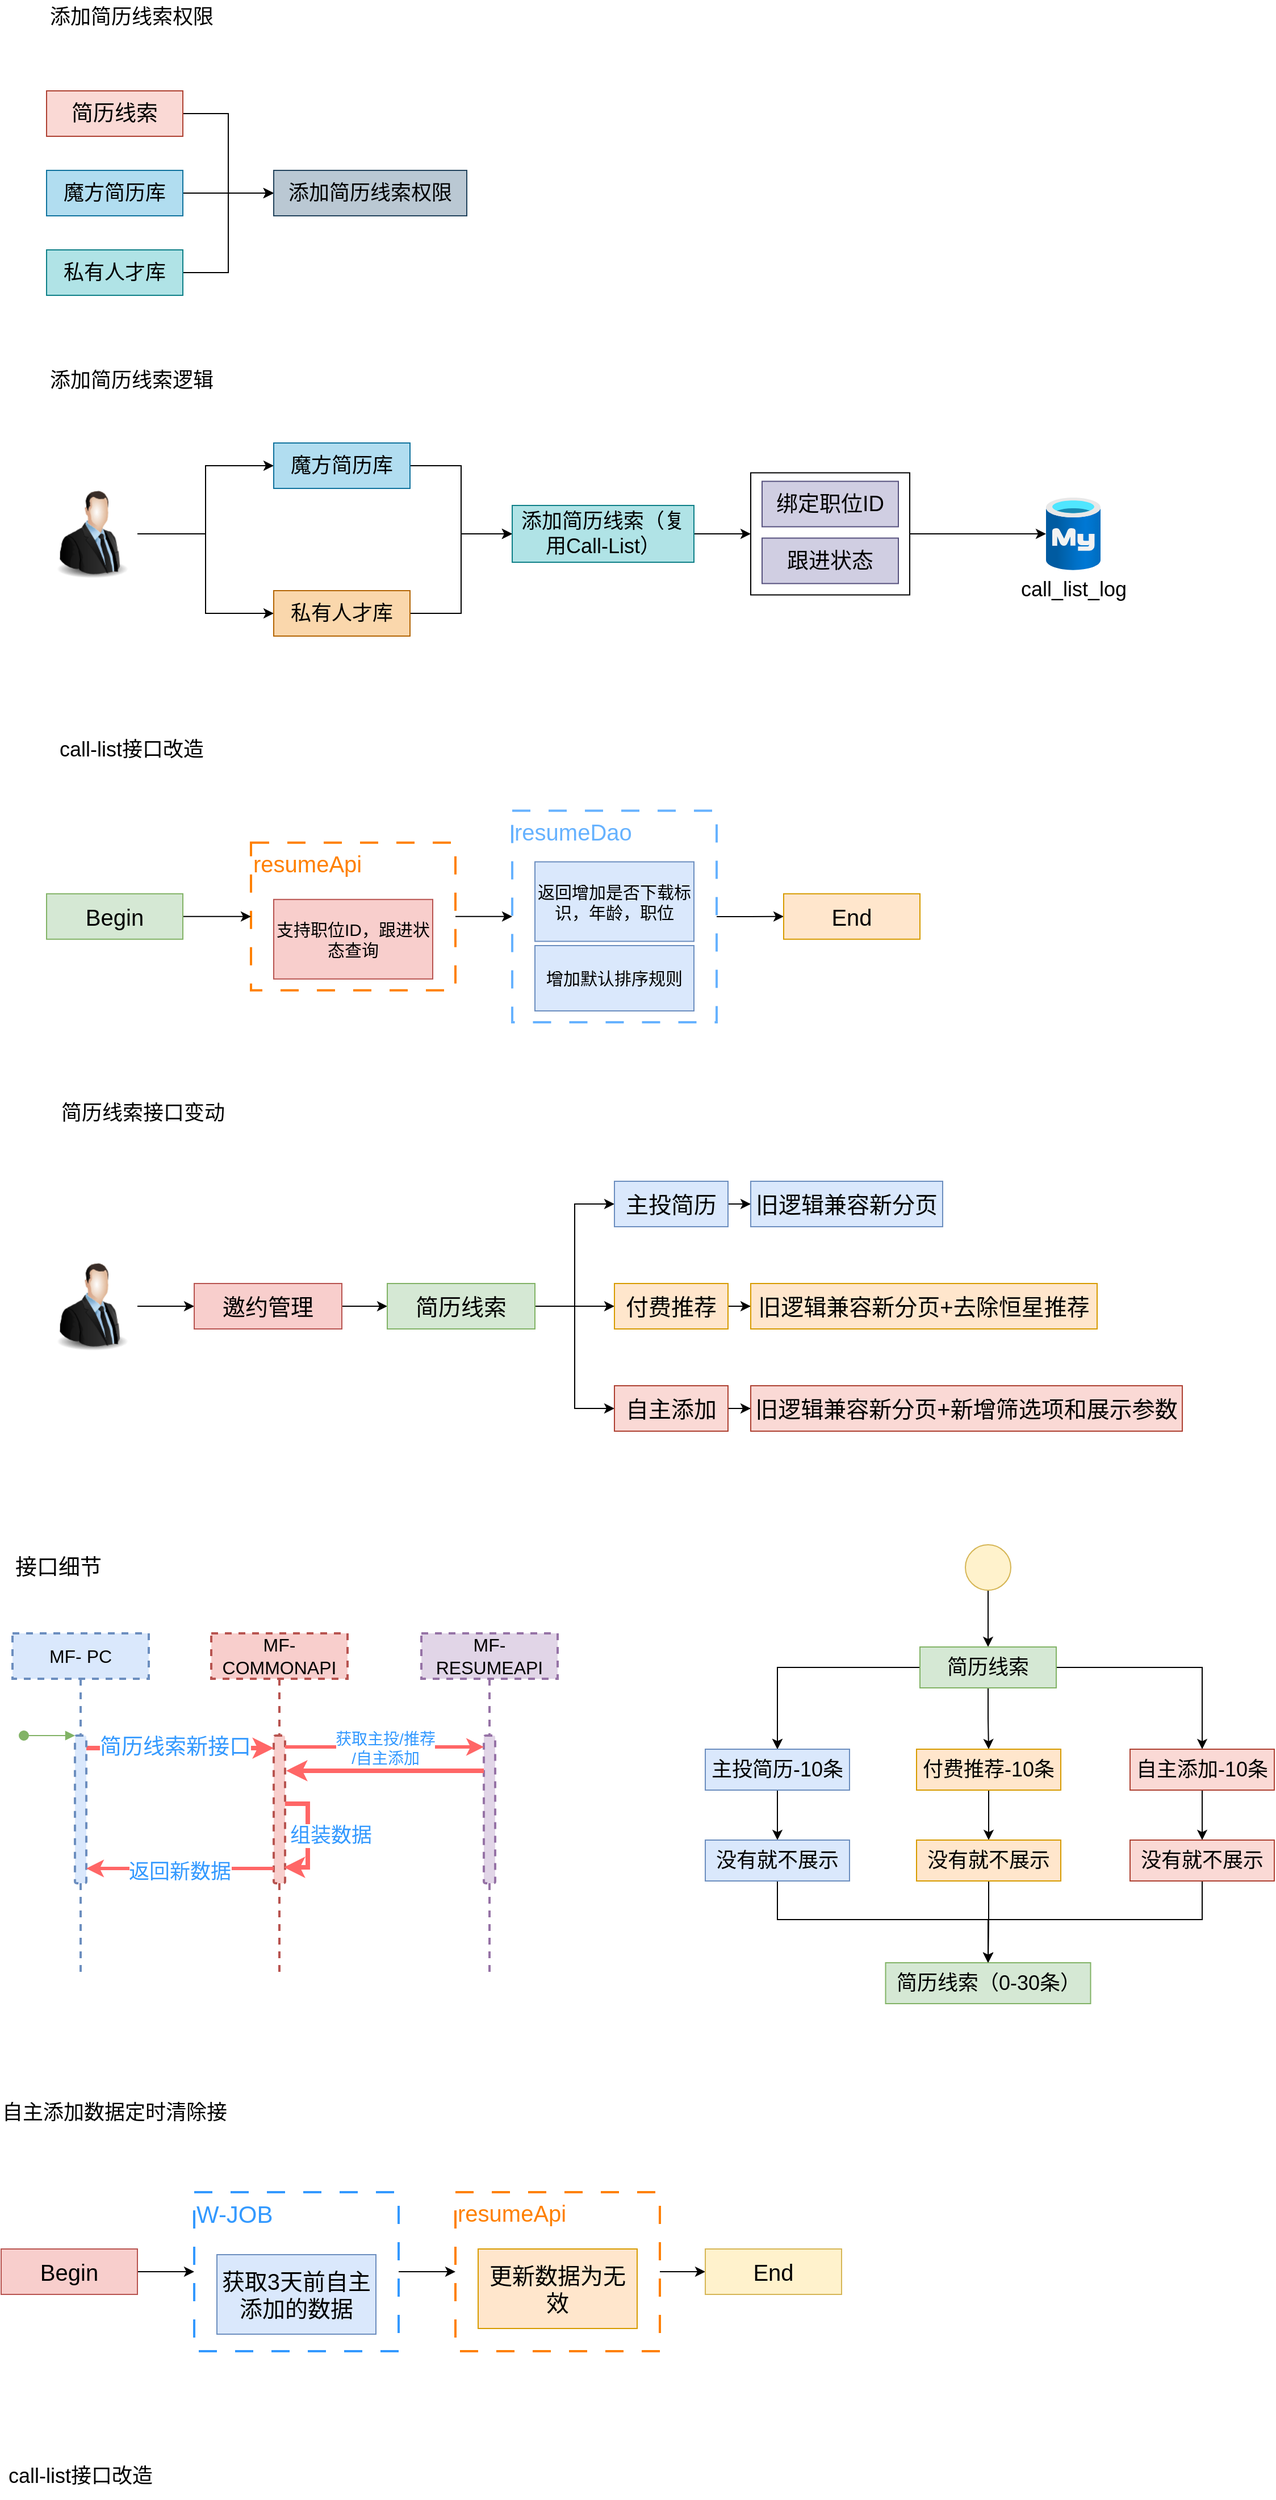 <mxfile version="22.1.4" type="github">
  <diagram name="第 1 页" id="KiBO0PeVWjHBBkZiibji">
    <mxGraphModel dx="1834" dy="1190" grid="1" gridSize="10" guides="1" tooltips="1" connect="1" arrows="1" fold="1" page="0" pageScale="1" pageWidth="827" pageHeight="1169" math="0" shadow="0">
      <root>
        <mxCell id="0" />
        <mxCell id="1" parent="0" />
        <mxCell id="JpRInRD_3Gb2IMDQWBs1-68" style="edgeStyle=orthogonalEdgeStyle;rounded=0;orthogonalLoop=1;jettySize=auto;html=1;entryX=0;entryY=0.5;entryDx=0;entryDy=0;" edge="1" parent="1" source="JpRInRD_3Gb2IMDQWBs1-65" target="JpRInRD_3Gb2IMDQWBs1-67">
          <mxGeometry relative="1" as="geometry" />
        </mxCell>
        <mxCell id="JpRInRD_3Gb2IMDQWBs1-65" value="resumeDao" style="rounded=0;whiteSpace=wrap;html=1;dashed=1;dashPattern=8 8;strokeWidth=2;strokeColor=#66B2FF;align=left;verticalAlign=top;fontStyle=0;fontColor=#66B2FF;fontSize=20;" vertex="1" parent="1">
          <mxGeometry x="370" y="593.75" width="180" height="186.25" as="geometry" />
        </mxCell>
        <mxCell id="JpRInRD_3Gb2IMDQWBs1-8" style="edgeStyle=orthogonalEdgeStyle;rounded=0;orthogonalLoop=1;jettySize=auto;html=1;entryX=0;entryY=0.5;entryDx=0;entryDy=0;" edge="1" parent="1" source="JpRInRD_3Gb2IMDQWBs1-1" target="JpRInRD_3Gb2IMDQWBs1-6">
          <mxGeometry relative="1" as="geometry" />
        </mxCell>
        <mxCell id="JpRInRD_3Gb2IMDQWBs1-1" value="简历线索" style="rounded=0;whiteSpace=wrap;html=1;fontSize=19;fillColor=#fad9d5;strokeColor=#ae4132;" vertex="1" parent="1">
          <mxGeometry x="-40" y="-40" width="120" height="40" as="geometry" />
        </mxCell>
        <mxCell id="JpRInRD_3Gb2IMDQWBs1-7" value="" style="edgeStyle=orthogonalEdgeStyle;rounded=0;orthogonalLoop=1;jettySize=auto;html=1;" edge="1" parent="1" source="JpRInRD_3Gb2IMDQWBs1-4" target="JpRInRD_3Gb2IMDQWBs1-6">
          <mxGeometry relative="1" as="geometry" />
        </mxCell>
        <mxCell id="JpRInRD_3Gb2IMDQWBs1-4" value="魔方简历库" style="rounded=0;whiteSpace=wrap;html=1;fontSize=18;fillColor=#b1ddf0;strokeColor=#10739e;" vertex="1" parent="1">
          <mxGeometry x="-40" y="30" width="120" height="40" as="geometry" />
        </mxCell>
        <mxCell id="JpRInRD_3Gb2IMDQWBs1-9" style="edgeStyle=orthogonalEdgeStyle;rounded=0;orthogonalLoop=1;jettySize=auto;html=1;entryX=0;entryY=0.5;entryDx=0;entryDy=0;" edge="1" parent="1" source="JpRInRD_3Gb2IMDQWBs1-5" target="JpRInRD_3Gb2IMDQWBs1-6">
          <mxGeometry relative="1" as="geometry" />
        </mxCell>
        <mxCell id="JpRInRD_3Gb2IMDQWBs1-5" value="私有人才库" style="rounded=0;whiteSpace=wrap;html=1;fontSize=18;fillColor=#b0e3e6;strokeColor=#0e8088;" vertex="1" parent="1">
          <mxGeometry x="-40" y="100" width="120" height="40" as="geometry" />
        </mxCell>
        <mxCell id="JpRInRD_3Gb2IMDQWBs1-6" value="添加简历线索权限" style="rounded=0;whiteSpace=wrap;html=1;fontSize=18;fillColor=#bac8d3;strokeColor=#23445d;" vertex="1" parent="1">
          <mxGeometry x="160" y="30" width="170" height="40" as="geometry" />
        </mxCell>
        <mxCell id="JpRInRD_3Gb2IMDQWBs1-10" value="添加简历线索权限" style="text;html=1;strokeColor=none;fillColor=none;align=center;verticalAlign=middle;whiteSpace=wrap;rounded=0;fontSize=18;" vertex="1" parent="1">
          <mxGeometry x="-40" y="-120" width="150" height="30" as="geometry" />
        </mxCell>
        <mxCell id="JpRInRD_3Gb2IMDQWBs1-11" value="添加简历线索逻辑" style="text;html=1;strokeColor=none;fillColor=none;align=center;verticalAlign=middle;whiteSpace=wrap;rounded=0;fontSize=18;" vertex="1" parent="1">
          <mxGeometry x="-40" y="200" width="150" height="30" as="geometry" />
        </mxCell>
        <mxCell id="JpRInRD_3Gb2IMDQWBs1-20" style="edgeStyle=orthogonalEdgeStyle;rounded=0;orthogonalLoop=1;jettySize=auto;html=1;entryX=0;entryY=0.5;entryDx=0;entryDy=0;" edge="1" parent="1" source="JpRInRD_3Gb2IMDQWBs1-12" target="JpRInRD_3Gb2IMDQWBs1-16">
          <mxGeometry relative="1" as="geometry" />
        </mxCell>
        <mxCell id="JpRInRD_3Gb2IMDQWBs1-22" style="edgeStyle=orthogonalEdgeStyle;rounded=0;orthogonalLoop=1;jettySize=auto;html=1;entryX=0;entryY=0.5;entryDx=0;entryDy=0;" edge="1" parent="1" source="JpRInRD_3Gb2IMDQWBs1-12" target="JpRInRD_3Gb2IMDQWBs1-18">
          <mxGeometry relative="1" as="geometry" />
        </mxCell>
        <mxCell id="JpRInRD_3Gb2IMDQWBs1-12" value="" style="image;html=1;image=img/lib/clip_art/people/Suit_Man_128x128.png" vertex="1" parent="1">
          <mxGeometry x="-40" y="310" width="80" height="80" as="geometry" />
        </mxCell>
        <mxCell id="JpRInRD_3Gb2IMDQWBs1-140" style="edgeStyle=orthogonalEdgeStyle;rounded=0;orthogonalLoop=1;jettySize=auto;html=1;entryX=0;entryY=0.5;entryDx=0;entryDy=0;" edge="1" parent="1" source="JpRInRD_3Gb2IMDQWBs1-16" target="JpRInRD_3Gb2IMDQWBs1-19">
          <mxGeometry relative="1" as="geometry" />
        </mxCell>
        <mxCell id="JpRInRD_3Gb2IMDQWBs1-16" value="魔方简历库" style="rounded=0;whiteSpace=wrap;html=1;fontSize=18;fillColor=#b1ddf0;strokeColor=#10739e;" vertex="1" parent="1">
          <mxGeometry x="160" y="270" width="120" height="40" as="geometry" />
        </mxCell>
        <mxCell id="JpRInRD_3Gb2IMDQWBs1-141" style="edgeStyle=orthogonalEdgeStyle;rounded=0;orthogonalLoop=1;jettySize=auto;html=1;entryX=0;entryY=0.5;entryDx=0;entryDy=0;" edge="1" parent="1" source="JpRInRD_3Gb2IMDQWBs1-18" target="JpRInRD_3Gb2IMDQWBs1-19">
          <mxGeometry relative="1" as="geometry" />
        </mxCell>
        <mxCell id="JpRInRD_3Gb2IMDQWBs1-18" value="私有人才库" style="rounded=0;whiteSpace=wrap;html=1;fontSize=18;fillColor=#fad7ac;strokeColor=#b46504;" vertex="1" parent="1">
          <mxGeometry x="160" y="400" width="120" height="40" as="geometry" />
        </mxCell>
        <mxCell id="JpRInRD_3Gb2IMDQWBs1-31" value="" style="edgeStyle=orthogonalEdgeStyle;rounded=0;orthogonalLoop=1;jettySize=auto;html=1;" edge="1" parent="1" source="JpRInRD_3Gb2IMDQWBs1-19" target="JpRInRD_3Gb2IMDQWBs1-30">
          <mxGeometry relative="1" as="geometry" />
        </mxCell>
        <mxCell id="JpRInRD_3Gb2IMDQWBs1-19" value="添加简历线索（复用Call-List）" style="rounded=0;whiteSpace=wrap;html=1;fontSize=18;fillColor=#b0e3e6;strokeColor=#0e8088;" vertex="1" parent="1">
          <mxGeometry x="370" y="325" width="160" height="50" as="geometry" />
        </mxCell>
        <mxCell id="JpRInRD_3Gb2IMDQWBs1-28" value="call_list_log" style="image;aspect=fixed;html=1;points=[];align=center;fontSize=18;image=img/lib/azure2/databases/Azure_Database_MySQL_Server.svg;" vertex="1" parent="1">
          <mxGeometry x="840" y="318" width="48" height="64" as="geometry" />
        </mxCell>
        <mxCell id="JpRInRD_3Gb2IMDQWBs1-41" style="edgeStyle=orthogonalEdgeStyle;rounded=0;orthogonalLoop=1;jettySize=auto;html=1;" edge="1" parent="1" source="JpRInRD_3Gb2IMDQWBs1-30" target="JpRInRD_3Gb2IMDQWBs1-28">
          <mxGeometry relative="1" as="geometry" />
        </mxCell>
        <mxCell id="JpRInRD_3Gb2IMDQWBs1-30" value="" style="rounded=0;whiteSpace=wrap;html=1;fontSize=18;" vertex="1" parent="1">
          <mxGeometry x="580" y="296.25" width="140" height="107.5" as="geometry" />
        </mxCell>
        <mxCell id="JpRInRD_3Gb2IMDQWBs1-39" value="绑定职位ID" style="rounded=0;whiteSpace=wrap;html=1;fontSize=19;fillColor=#d0cee2;strokeColor=#56517e;" vertex="1" parent="1">
          <mxGeometry x="590" y="303.75" width="120" height="40" as="geometry" />
        </mxCell>
        <mxCell id="JpRInRD_3Gb2IMDQWBs1-40" value="跟进状态" style="rounded=0;whiteSpace=wrap;html=1;fontSize=19;fillColor=#d0cee2;strokeColor=#56517e;" vertex="1" parent="1">
          <mxGeometry x="590" y="353.75" width="120" height="40" as="geometry" />
        </mxCell>
        <mxCell id="JpRInRD_3Gb2IMDQWBs1-42" value="call-list接口改造" style="text;html=1;strokeColor=none;fillColor=none;align=center;verticalAlign=middle;whiteSpace=wrap;rounded=0;fontSize=18;" vertex="1" parent="1">
          <mxGeometry x="-40" y="520" width="150" height="40" as="geometry" />
        </mxCell>
        <mxCell id="JpRInRD_3Gb2IMDQWBs1-66" style="edgeStyle=orthogonalEdgeStyle;rounded=0;orthogonalLoop=1;jettySize=auto;html=1;entryX=0;entryY=0.5;entryDx=0;entryDy=0;" edge="1" parent="1" source="JpRInRD_3Gb2IMDQWBs1-52" target="JpRInRD_3Gb2IMDQWBs1-65">
          <mxGeometry relative="1" as="geometry" />
        </mxCell>
        <mxCell id="JpRInRD_3Gb2IMDQWBs1-52" value="resumeApi" style="rounded=0;whiteSpace=wrap;html=1;dashed=1;dashPattern=8 8;strokeColor=#FF8000;strokeWidth=2;verticalAlign=top;align=left;fontSize=20;fontColor=#FF8000;fontStyle=0" vertex="1" parent="1">
          <mxGeometry x="140" y="621.88" width="180" height="130" as="geometry" />
        </mxCell>
        <mxCell id="JpRInRD_3Gb2IMDQWBs1-53" style="edgeStyle=orthogonalEdgeStyle;rounded=0;orthogonalLoop=1;jettySize=auto;html=1;entryX=0;entryY=0.5;entryDx=0;entryDy=0;" edge="1" parent="1" source="JpRInRD_3Gb2IMDQWBs1-54" target="JpRInRD_3Gb2IMDQWBs1-52">
          <mxGeometry relative="1" as="geometry" />
        </mxCell>
        <mxCell id="JpRInRD_3Gb2IMDQWBs1-54" value="Begin" style="rounded=0;whiteSpace=wrap;html=1;fontSize=20;fillColor=#d5e8d4;strokeColor=#82b366;" vertex="1" parent="1">
          <mxGeometry x="-40" y="666.88" width="120" height="40" as="geometry" />
        </mxCell>
        <mxCell id="JpRInRD_3Gb2IMDQWBs1-55" value="支持职位ID，跟进状态查询" style="whiteSpace=wrap;html=1;fontSize=15;rounded=0;fillColor=#f8cecc;strokeColor=#b85450;" vertex="1" parent="1">
          <mxGeometry x="160" y="671.88" width="140" height="70" as="geometry" />
        </mxCell>
        <mxCell id="JpRInRD_3Gb2IMDQWBs1-63" value="返回增加是否下载标识，年龄，职位" style="whiteSpace=wrap;html=1;fontSize=15;rounded=0;fillColor=#dae8fc;strokeColor=#6c8ebf;" vertex="1" parent="1">
          <mxGeometry x="390" y="638.75" width="140" height="70" as="geometry" />
        </mxCell>
        <mxCell id="JpRInRD_3Gb2IMDQWBs1-67" value="End" style="rounded=0;whiteSpace=wrap;html=1;fontSize=20;fillColor=#ffe6cc;strokeColor=#d79b00;" vertex="1" parent="1">
          <mxGeometry x="609" y="666.88" width="120" height="40" as="geometry" />
        </mxCell>
        <mxCell id="JpRInRD_3Gb2IMDQWBs1-69" style="edgeStyle=orthogonalEdgeStyle;rounded=0;orthogonalLoop=1;jettySize=auto;html=1;entryX=0;entryY=0.5;entryDx=0;entryDy=0;fontSize=19;" edge="1" parent="1" source="JpRInRD_3Gb2IMDQWBs1-70" target="JpRInRD_3Gb2IMDQWBs1-72">
          <mxGeometry relative="1" as="geometry" />
        </mxCell>
        <mxCell id="JpRInRD_3Gb2IMDQWBs1-70" value="" style="image;html=1;image=img/lib/clip_art/people/Suit_Man_128x128.png;fontSize=20;" vertex="1" parent="1">
          <mxGeometry x="-40" y="990" width="80" height="80" as="geometry" />
        </mxCell>
        <mxCell id="JpRInRD_3Gb2IMDQWBs1-71" style="edgeStyle=orthogonalEdgeStyle;rounded=0;orthogonalLoop=1;jettySize=auto;html=1;entryX=0;entryY=0.5;entryDx=0;entryDy=0;fontSize=19;" edge="1" parent="1" source="JpRInRD_3Gb2IMDQWBs1-72" target="JpRInRD_3Gb2IMDQWBs1-75">
          <mxGeometry relative="1" as="geometry" />
        </mxCell>
        <mxCell id="JpRInRD_3Gb2IMDQWBs1-72" value="邀约管理" style="rounded=0;whiteSpace=wrap;html=1;fontSize=20;fillColor=#f8cecc;strokeColor=#b85450;" vertex="1" parent="1">
          <mxGeometry x="90" y="1010" width="130" height="40" as="geometry" />
        </mxCell>
        <mxCell id="JpRInRD_3Gb2IMDQWBs1-73" style="edgeStyle=orthogonalEdgeStyle;rounded=0;orthogonalLoop=1;jettySize=auto;html=1;entryX=0;entryY=0.5;entryDx=0;entryDy=0;fontSize=19;" edge="1" parent="1" source="JpRInRD_3Gb2IMDQWBs1-75" target="JpRInRD_3Gb2IMDQWBs1-77">
          <mxGeometry relative="1" as="geometry" />
        </mxCell>
        <mxCell id="JpRInRD_3Gb2IMDQWBs1-74" style="edgeStyle=orthogonalEdgeStyle;rounded=0;orthogonalLoop=1;jettySize=auto;html=1;entryX=0;entryY=0.5;entryDx=0;entryDy=0;" edge="1" parent="1" source="JpRInRD_3Gb2IMDQWBs1-75" target="JpRInRD_3Gb2IMDQWBs1-79">
          <mxGeometry relative="1" as="geometry" />
        </mxCell>
        <mxCell id="JpRInRD_3Gb2IMDQWBs1-117" style="edgeStyle=orthogonalEdgeStyle;rounded=0;orthogonalLoop=1;jettySize=auto;html=1;entryX=0;entryY=0.5;entryDx=0;entryDy=0;" edge="1" parent="1" source="JpRInRD_3Gb2IMDQWBs1-75" target="JpRInRD_3Gb2IMDQWBs1-114">
          <mxGeometry relative="1" as="geometry" />
        </mxCell>
        <mxCell id="JpRInRD_3Gb2IMDQWBs1-75" value="简历线索" style="rounded=0;whiteSpace=wrap;html=1;fontSize=20;fillColor=#d5e8d4;strokeColor=#82b366;" vertex="1" parent="1">
          <mxGeometry x="260" y="1010" width="130" height="40" as="geometry" />
        </mxCell>
        <mxCell id="JpRInRD_3Gb2IMDQWBs1-76" style="edgeStyle=orthogonalEdgeStyle;rounded=0;orthogonalLoop=1;jettySize=auto;html=1;entryX=0;entryY=0.5;entryDx=0;entryDy=0;" edge="1" parent="1" source="JpRInRD_3Gb2IMDQWBs1-77" target="JpRInRD_3Gb2IMDQWBs1-80">
          <mxGeometry relative="1" as="geometry" />
        </mxCell>
        <mxCell id="JpRInRD_3Gb2IMDQWBs1-77" value="主投简历" style="rounded=0;whiteSpace=wrap;html=1;fontSize=20;fillColor=#dae8fc;strokeColor=#6c8ebf;" vertex="1" parent="1">
          <mxGeometry x="460" y="920" width="100" height="40" as="geometry" />
        </mxCell>
        <mxCell id="JpRInRD_3Gb2IMDQWBs1-78" style="edgeStyle=orthogonalEdgeStyle;rounded=0;orthogonalLoop=1;jettySize=auto;html=1;" edge="1" parent="1" source="JpRInRD_3Gb2IMDQWBs1-79" target="JpRInRD_3Gb2IMDQWBs1-81">
          <mxGeometry relative="1" as="geometry" />
        </mxCell>
        <mxCell id="JpRInRD_3Gb2IMDQWBs1-79" value="付费推荐" style="rounded=0;whiteSpace=wrap;html=1;fontSize=20;fillColor=#ffe6cc;strokeColor=#d79b00;" vertex="1" parent="1">
          <mxGeometry x="460" y="1010.0" width="100" height="40" as="geometry" />
        </mxCell>
        <mxCell id="JpRInRD_3Gb2IMDQWBs1-80" value="旧逻辑兼容新分页" style="rounded=0;whiteSpace=wrap;html=1;fontSize=20;fillColor=#dae8fc;strokeColor=#6c8ebf;" vertex="1" parent="1">
          <mxGeometry x="580" y="920" width="169" height="40" as="geometry" />
        </mxCell>
        <mxCell id="JpRInRD_3Gb2IMDQWBs1-81" value="旧逻辑兼容新分页+去除恒星推荐" style="rounded=0;whiteSpace=wrap;html=1;fontSize=20;fillColor=#ffe6cc;strokeColor=#d79b00;" vertex="1" parent="1">
          <mxGeometry x="580" y="1010.0" width="305" height="40" as="geometry" />
        </mxCell>
        <mxCell id="JpRInRD_3Gb2IMDQWBs1-82" value="MF- PC" style="shape=umlLifeline;perimeter=lifelinePerimeter;whiteSpace=wrap;html=1;container=0;collapsible=0;recursiveResize=0;outlineConnect=0;rounded=0;fontFamily=Helvetica;fontSize=16;strokeColor=#6c8ebf;fillColor=#DAE8FC;labelBackgroundColor=none;labelBorderColor=none;dashed=1;strokeWidth=2;" vertex="1" parent="1">
          <mxGeometry x="-70" y="1318" width="120" height="300" as="geometry" />
        </mxCell>
        <mxCell id="JpRInRD_3Gb2IMDQWBs1-83" value="MF-COMMONAPI" style="shape=umlLifeline;perimeter=lifelinePerimeter;whiteSpace=wrap;html=1;container=1;collapsible=0;recursiveResize=0;outlineConnect=0;rounded=0;fontFamily=Helvetica;fontSize=16;strokeColor=#b85450;fillColor=#f8cecc;labelBackgroundColor=none;labelBorderColor=none;dashed=1;strokeWidth=2;" vertex="1" parent="1">
          <mxGeometry x="105" y="1318" width="120" height="300" as="geometry" />
        </mxCell>
        <mxCell id="JpRInRD_3Gb2IMDQWBs1-84" value="" style="html=1;points=[];perimeter=orthogonalPerimeter;rounded=1;fontFamily=Helvetica;fontSize=19;strokeColor=#b85450;fillColor=#f8cecc;labelBackgroundColor=none;labelBorderColor=none;dashed=1;strokeWidth=2;" vertex="1" parent="JpRInRD_3Gb2IMDQWBs1-83">
          <mxGeometry x="55" y="90" width="10" height="130" as="geometry" />
        </mxCell>
        <mxCell id="JpRInRD_3Gb2IMDQWBs1-85" style="edgeStyle=orthogonalEdgeStyle;rounded=0;orthogonalLoop=1;jettySize=auto;html=1;entryX=0.9;entryY=0.892;entryDx=0;entryDy=0;entryPerimeter=0;strokeColor=#FF6666;strokeWidth=4;" edge="1" parent="JpRInRD_3Gb2IMDQWBs1-83" source="JpRInRD_3Gb2IMDQWBs1-84" target="JpRInRD_3Gb2IMDQWBs1-84">
          <mxGeometry relative="1" as="geometry">
            <Array as="points">
              <mxPoint x="85" y="150" />
              <mxPoint x="85" y="206" />
            </Array>
          </mxGeometry>
        </mxCell>
        <mxCell id="JpRInRD_3Gb2IMDQWBs1-86" value="组装数据" style="edgeLabel;html=1;align=center;verticalAlign=middle;resizable=0;points=[];fontColor=#3399FF;fontSize=18;" vertex="1" connectable="0" parent="JpRInRD_3Gb2IMDQWBs1-85">
          <mxGeometry x="-0.01" relative="1" as="geometry">
            <mxPoint x="20" as="offset" />
          </mxGeometry>
        </mxCell>
        <mxCell id="JpRInRD_3Gb2IMDQWBs1-87" style="edgeStyle=orthogonalEdgeStyle;rounded=0;orthogonalLoop=1;jettySize=auto;html=1;entryX=0;entryY=0.085;entryDx=0;entryDy=0;entryPerimeter=0;fontSize=24;fillColor=#f8cecc;strokeColor=#FF6666;fontColor=#FFB366;strokeWidth=4;" edge="1" parent="1" source="JpRInRD_3Gb2IMDQWBs1-89" target="JpRInRD_3Gb2IMDQWBs1-84">
          <mxGeometry relative="1" as="geometry">
            <Array as="points">
              <mxPoint x="40" y="1419" />
              <mxPoint x="40" y="1419" />
            </Array>
          </mxGeometry>
        </mxCell>
        <mxCell id="JpRInRD_3Gb2IMDQWBs1-88" value="简历线索新接口" style="edgeLabel;html=1;align=center;verticalAlign=middle;resizable=0;points=[];fontSize=19;fontColor=#3399FF;" vertex="1" connectable="0" parent="JpRInRD_3Gb2IMDQWBs1-87">
          <mxGeometry x="-0.053" y="1" relative="1" as="geometry">
            <mxPoint as="offset" />
          </mxGeometry>
        </mxCell>
        <mxCell id="JpRInRD_3Gb2IMDQWBs1-89" value="" style="html=1;points=[];perimeter=orthogonalPerimeter;rounded=1;fontFamily=Helvetica;fontSize=19;strokeColor=#6c8ebf;fillColor=#dae8fc;labelBackgroundColor=#D5E8D4;labelBorderColor=none;dashed=1;strokeWidth=2;" vertex="1" parent="1">
          <mxGeometry x="-15" y="1408" width="10" height="130" as="geometry" />
        </mxCell>
        <mxCell id="JpRInRD_3Gb2IMDQWBs1-90" value="" style="html=1;verticalAlign=bottom;startArrow=oval;endArrow=block;startSize=8;rounded=0;fontFamily=Helvetica;fontSize=19;fontColor=default;fillColor=#d5e8d4;strokeColor=#82b366;" edge="1" parent="1" target="JpRInRD_3Gb2IMDQWBs1-89">
          <mxGeometry x="-0.111" y="10" relative="1" as="geometry">
            <mxPoint x="-60" y="1408" as="sourcePoint" />
            <mxPoint as="offset" />
          </mxGeometry>
        </mxCell>
        <mxCell id="JpRInRD_3Gb2IMDQWBs1-91" value="接口细节" style="text;html=1;align=center;verticalAlign=middle;resizable=0;points=[];autosize=1;strokeColor=none;fillColor=none;fontSize=19;" vertex="1" parent="1">
          <mxGeometry x="-80" y="1240" width="100" height="40" as="geometry" />
        </mxCell>
        <mxCell id="JpRInRD_3Gb2IMDQWBs1-92" value="MF-RESUMEAPI" style="shape=umlLifeline;perimeter=lifelinePerimeter;whiteSpace=wrap;html=1;container=1;collapsible=0;recursiveResize=0;outlineConnect=0;rounded=0;fontFamily=Helvetica;fontSize=16;strokeColor=#9673a6;fillColor=#e1d5e7;labelBackgroundColor=none;labelBorderColor=none;dashed=1;strokeWidth=2;" vertex="1" parent="1">
          <mxGeometry x="290" y="1318" width="120" height="300" as="geometry" />
        </mxCell>
        <mxCell id="JpRInRD_3Gb2IMDQWBs1-93" value="" style="html=1;points=[];perimeter=orthogonalPerimeter;rounded=1;fontFamily=Helvetica;fontSize=19;strokeColor=#9673a6;fillColor=#e1d5e7;labelBackgroundColor=none;labelBorderColor=none;dashed=1;strokeWidth=2;" vertex="1" parent="JpRInRD_3Gb2IMDQWBs1-92">
          <mxGeometry x="55" y="90" width="10" height="130" as="geometry" />
        </mxCell>
        <mxCell id="JpRInRD_3Gb2IMDQWBs1-94" style="edgeStyle=orthogonalEdgeStyle;rounded=0;orthogonalLoop=1;jettySize=auto;html=1;entryX=0;entryY=0.077;entryDx=0;entryDy=0;entryPerimeter=0;strokeColor=#FF6666;strokeWidth=3;" edge="1" parent="1" source="JpRInRD_3Gb2IMDQWBs1-84" target="JpRInRD_3Gb2IMDQWBs1-93">
          <mxGeometry relative="1" as="geometry">
            <Array as="points">
              <mxPoint x="220" y="1418" />
              <mxPoint x="220" y="1418" />
            </Array>
          </mxGeometry>
        </mxCell>
        <mxCell id="JpRInRD_3Gb2IMDQWBs1-95" value="获取主投/推荐&lt;br style=&quot;font-size: 14px;&quot;&gt;/自主添加" style="edgeLabel;html=1;align=center;verticalAlign=middle;resizable=0;points=[];fontColor=#3399FF;fontSize=14;fontStyle=0" vertex="1" connectable="0" parent="JpRInRD_3Gb2IMDQWBs1-94">
          <mxGeometry x="0.006" y="-1" relative="1" as="geometry">
            <mxPoint as="offset" />
          </mxGeometry>
        </mxCell>
        <mxCell id="JpRInRD_3Gb2IMDQWBs1-96" style="edgeStyle=orthogonalEdgeStyle;rounded=0;orthogonalLoop=1;jettySize=auto;html=1;entryX=1.1;entryY=0.238;entryDx=0;entryDy=0;entryPerimeter=0;strokeColor=#FF6666;strokeWidth=4;" edge="1" parent="1" source="JpRInRD_3Gb2IMDQWBs1-93" target="JpRInRD_3Gb2IMDQWBs1-84">
          <mxGeometry relative="1" as="geometry">
            <Array as="points">
              <mxPoint x="310" y="1439" />
              <mxPoint x="310" y="1439" />
            </Array>
          </mxGeometry>
        </mxCell>
        <mxCell id="JpRInRD_3Gb2IMDQWBs1-97" style="edgeStyle=orthogonalEdgeStyle;rounded=0;orthogonalLoop=1;jettySize=auto;html=1;entryX=1;entryY=0.9;entryDx=0;entryDy=0;entryPerimeter=0;strokeColor=#FF6666;strokeWidth=3;" edge="1" parent="1" source="JpRInRD_3Gb2IMDQWBs1-84" target="JpRInRD_3Gb2IMDQWBs1-89">
          <mxGeometry relative="1" as="geometry">
            <Array as="points">
              <mxPoint x="120" y="1525" />
              <mxPoint x="120" y="1525" />
            </Array>
          </mxGeometry>
        </mxCell>
        <mxCell id="JpRInRD_3Gb2IMDQWBs1-98" value="返回新数据" style="edgeLabel;html=1;align=center;verticalAlign=middle;resizable=0;points=[];fontColor=#3399FF;fontSize=18;" vertex="1" connectable="0" parent="JpRInRD_3Gb2IMDQWBs1-97">
          <mxGeometry x="0.006" y="3" relative="1" as="geometry">
            <mxPoint as="offset" />
          </mxGeometry>
        </mxCell>
        <mxCell id="JpRInRD_3Gb2IMDQWBs1-99" value="" style="edgeStyle=orthogonalEdgeStyle;rounded=0;orthogonalLoop=1;jettySize=auto;html=1;" edge="1" parent="1" source="JpRInRD_3Gb2IMDQWBs1-100" target="JpRInRD_3Gb2IMDQWBs1-104">
          <mxGeometry relative="1" as="geometry" />
        </mxCell>
        <mxCell id="JpRInRD_3Gb2IMDQWBs1-100" value="" style="ellipse;whiteSpace=wrap;html=1;aspect=fixed;fillColor=#fff2cc;strokeColor=#d6b656;" vertex="1" parent="1">
          <mxGeometry x="769" y="1240" width="40" height="40" as="geometry" />
        </mxCell>
        <mxCell id="JpRInRD_3Gb2IMDQWBs1-101" value="" style="edgeStyle=orthogonalEdgeStyle;rounded=0;orthogonalLoop=1;jettySize=auto;html=1;" edge="1" parent="1" source="JpRInRD_3Gb2IMDQWBs1-104" target="JpRInRD_3Gb2IMDQWBs1-106">
          <mxGeometry relative="1" as="geometry" />
        </mxCell>
        <mxCell id="JpRInRD_3Gb2IMDQWBs1-102" value="" style="edgeStyle=orthogonalEdgeStyle;rounded=0;orthogonalLoop=1;jettySize=auto;html=1;" edge="1" parent="1" source="JpRInRD_3Gb2IMDQWBs1-104" target="JpRInRD_3Gb2IMDQWBs1-106">
          <mxGeometry relative="1" as="geometry" />
        </mxCell>
        <mxCell id="JpRInRD_3Gb2IMDQWBs1-103" style="edgeStyle=orthogonalEdgeStyle;rounded=0;orthogonalLoop=1;jettySize=auto;html=1;entryX=0.5;entryY=0;entryDx=0;entryDy=0;" edge="1" parent="1" source="JpRInRD_3Gb2IMDQWBs1-104" target="JpRInRD_3Gb2IMDQWBs1-108">
          <mxGeometry relative="1" as="geometry" />
        </mxCell>
        <mxCell id="JpRInRD_3Gb2IMDQWBs1-121" style="edgeStyle=orthogonalEdgeStyle;rounded=0;orthogonalLoop=1;jettySize=auto;html=1;entryX=0.5;entryY=0;entryDx=0;entryDy=0;" edge="1" parent="1" source="JpRInRD_3Gb2IMDQWBs1-104" target="JpRInRD_3Gb2IMDQWBs1-119">
          <mxGeometry relative="1" as="geometry" />
        </mxCell>
        <mxCell id="JpRInRD_3Gb2IMDQWBs1-104" value="简历线索" style="whiteSpace=wrap;html=1;fontSize=18;fillColor=#d5e8d4;strokeColor=#82b366;" vertex="1" parent="1">
          <mxGeometry x="729" y="1330" width="120" height="36" as="geometry" />
        </mxCell>
        <mxCell id="JpRInRD_3Gb2IMDQWBs1-105" value="" style="edgeStyle=orthogonalEdgeStyle;rounded=0;orthogonalLoop=1;jettySize=auto;html=1;" edge="1" parent="1" source="JpRInRD_3Gb2IMDQWBs1-106" target="JpRInRD_3Gb2IMDQWBs1-110">
          <mxGeometry relative="1" as="geometry" />
        </mxCell>
        <mxCell id="JpRInRD_3Gb2IMDQWBs1-106" value="主投简历-10条" style="whiteSpace=wrap;html=1;fontSize=18;fillColor=#dae8fc;strokeColor=#6c8ebf;" vertex="1" parent="1">
          <mxGeometry x="540" y="1420" width="127" height="36" as="geometry" />
        </mxCell>
        <mxCell id="JpRInRD_3Gb2IMDQWBs1-107" value="" style="edgeStyle=orthogonalEdgeStyle;rounded=0;orthogonalLoop=1;jettySize=auto;html=1;" edge="1" parent="1" source="JpRInRD_3Gb2IMDQWBs1-108" target="JpRInRD_3Gb2IMDQWBs1-112">
          <mxGeometry relative="1" as="geometry" />
        </mxCell>
        <mxCell id="JpRInRD_3Gb2IMDQWBs1-108" value="付费推荐-10条" style="whiteSpace=wrap;html=1;fontSize=18;fillColor=#ffe6cc;strokeColor=#d79b00;" vertex="1" parent="1">
          <mxGeometry x="726" y="1420" width="127" height="36" as="geometry" />
        </mxCell>
        <mxCell id="JpRInRD_3Gb2IMDQWBs1-124" style="edgeStyle=orthogonalEdgeStyle;rounded=0;orthogonalLoop=1;jettySize=auto;html=1;entryX=0.5;entryY=0;entryDx=0;entryDy=0;" edge="1" parent="1" source="JpRInRD_3Gb2IMDQWBs1-110" target="JpRInRD_3Gb2IMDQWBs1-113">
          <mxGeometry relative="1" as="geometry">
            <Array as="points">
              <mxPoint x="604" y="1570" />
              <mxPoint x="789" y="1570" />
            </Array>
          </mxGeometry>
        </mxCell>
        <mxCell id="JpRInRD_3Gb2IMDQWBs1-110" value="没有就不展示" style="whiteSpace=wrap;html=1;fontSize=18;fillColor=#dae8fc;strokeColor=#6c8ebf;" vertex="1" parent="1">
          <mxGeometry x="540" y="1500" width="127" height="36" as="geometry" />
        </mxCell>
        <mxCell id="JpRInRD_3Gb2IMDQWBs1-111" style="edgeStyle=orthogonalEdgeStyle;rounded=0;orthogonalLoop=1;jettySize=auto;html=1;entryX=0.5;entryY=0;entryDx=0;entryDy=0;" edge="1" parent="1" source="JpRInRD_3Gb2IMDQWBs1-112" target="JpRInRD_3Gb2IMDQWBs1-113">
          <mxGeometry relative="1" as="geometry" />
        </mxCell>
        <mxCell id="JpRInRD_3Gb2IMDQWBs1-112" value="没有就不展示" style="whiteSpace=wrap;html=1;fontSize=18;fillColor=#ffe6cc;strokeColor=#d79b00;" vertex="1" parent="1">
          <mxGeometry x="726" y="1500" width="127" height="36" as="geometry" />
        </mxCell>
        <mxCell id="JpRInRD_3Gb2IMDQWBs1-113" value="简历线索（0-30条）" style="whiteSpace=wrap;html=1;fontSize=18;fillColor=#d5e8d4;strokeColor=#82b366;" vertex="1" parent="1">
          <mxGeometry x="698.75" y="1608" width="180.5" height="36" as="geometry" />
        </mxCell>
        <mxCell id="JpRInRD_3Gb2IMDQWBs1-116" value="" style="edgeStyle=orthogonalEdgeStyle;rounded=0;orthogonalLoop=1;jettySize=auto;html=1;" edge="1" parent="1" source="JpRInRD_3Gb2IMDQWBs1-114" target="JpRInRD_3Gb2IMDQWBs1-115">
          <mxGeometry relative="1" as="geometry" />
        </mxCell>
        <mxCell id="JpRInRD_3Gb2IMDQWBs1-114" value="自主添加" style="rounded=0;whiteSpace=wrap;html=1;fontSize=20;fillColor=#fad9d5;strokeColor=#ae4132;" vertex="1" parent="1">
          <mxGeometry x="460" y="1100" width="100" height="40" as="geometry" />
        </mxCell>
        <mxCell id="JpRInRD_3Gb2IMDQWBs1-115" value="旧逻辑兼容新分页+新增筛选项和展示参数" style="rounded=0;whiteSpace=wrap;html=1;fontSize=20;fillColor=#fad9d5;strokeColor=#ae4132;" vertex="1" parent="1">
          <mxGeometry x="580" y="1100" width="380" height="40" as="geometry" />
        </mxCell>
        <mxCell id="JpRInRD_3Gb2IMDQWBs1-122" style="edgeStyle=orthogonalEdgeStyle;rounded=0;orthogonalLoop=1;jettySize=auto;html=1;entryX=0.5;entryY=0;entryDx=0;entryDy=0;" edge="1" parent="1" source="JpRInRD_3Gb2IMDQWBs1-119" target="JpRInRD_3Gb2IMDQWBs1-120">
          <mxGeometry relative="1" as="geometry" />
        </mxCell>
        <mxCell id="JpRInRD_3Gb2IMDQWBs1-119" value="自主添加-10条" style="whiteSpace=wrap;html=1;fontSize=18;fillColor=#fad9d5;strokeColor=#ae4132;" vertex="1" parent="1">
          <mxGeometry x="914" y="1420" width="127" height="36" as="geometry" />
        </mxCell>
        <mxCell id="JpRInRD_3Gb2IMDQWBs1-125" style="edgeStyle=orthogonalEdgeStyle;rounded=0;orthogonalLoop=1;jettySize=auto;html=1;entryX=0.5;entryY=0;entryDx=0;entryDy=0;" edge="1" parent="1" source="JpRInRD_3Gb2IMDQWBs1-120" target="JpRInRD_3Gb2IMDQWBs1-113">
          <mxGeometry relative="1" as="geometry">
            <Array as="points">
              <mxPoint x="978" y="1570" />
              <mxPoint x="789" y="1570" />
            </Array>
          </mxGeometry>
        </mxCell>
        <mxCell id="JpRInRD_3Gb2IMDQWBs1-120" value="没有就不展示" style="whiteSpace=wrap;html=1;fontSize=18;fillColor=#fad9d5;strokeColor=#ae4132;" vertex="1" parent="1">
          <mxGeometry x="914" y="1500" width="127" height="36" as="geometry" />
        </mxCell>
        <mxCell id="JpRInRD_3Gb2IMDQWBs1-126" value="增加默认排序规则" style="whiteSpace=wrap;html=1;fontSize=15;rounded=0;fillColor=#dae8fc;strokeColor=#6c8ebf;" vertex="1" parent="1">
          <mxGeometry x="390" y="712.5" width="140" height="57.5" as="geometry" />
        </mxCell>
        <mxCell id="JpRInRD_3Gb2IMDQWBs1-127" style="edgeStyle=orthogonalEdgeStyle;rounded=0;orthogonalLoop=1;jettySize=auto;html=1;entryX=0;entryY=0.5;entryDx=0;entryDy=0;" edge="1" parent="1" source="JpRInRD_3Gb2IMDQWBs1-128" target="JpRInRD_3Gb2IMDQWBs1-138">
          <mxGeometry relative="1" as="geometry" />
        </mxCell>
        <mxCell id="JpRInRD_3Gb2IMDQWBs1-128" value="resumeApi" style="rounded=0;whiteSpace=wrap;html=1;dashed=1;dashPattern=8 8;strokeColor=#FF8000;strokeWidth=2;verticalAlign=top;align=left;fontSize=20;fontColor=#FF8000;perimeterSpacing=0;" vertex="1" parent="1">
          <mxGeometry x="320" y="1810" width="180" height="140" as="geometry" />
        </mxCell>
        <mxCell id="JpRInRD_3Gb2IMDQWBs1-129" style="edgeStyle=orthogonalEdgeStyle;rounded=0;orthogonalLoop=1;jettySize=auto;html=1;entryX=0;entryY=0.5;entryDx=0;entryDy=0;" edge="1" parent="1" source="JpRInRD_3Gb2IMDQWBs1-130" target="JpRInRD_3Gb2IMDQWBs1-128">
          <mxGeometry relative="1" as="geometry" />
        </mxCell>
        <mxCell id="JpRInRD_3Gb2IMDQWBs1-130" value="W-JOB" style="rounded=0;whiteSpace=wrap;html=1;dashed=1;dashPattern=8 8;strokeColor=#3399FF;strokeWidth=2;align=left;horizontal=1;verticalAlign=top;fontSize=21;fontColor=#3399FF;" vertex="1" parent="1">
          <mxGeometry x="90" y="1810" width="180" height="140" as="geometry" />
        </mxCell>
        <mxCell id="JpRInRD_3Gb2IMDQWBs1-131" style="edgeStyle=orthogonalEdgeStyle;rounded=0;orthogonalLoop=1;jettySize=auto;html=1;entryX=0;entryY=0.5;entryDx=0;entryDy=0;" edge="1" parent="1" source="JpRInRD_3Gb2IMDQWBs1-132" target="JpRInRD_3Gb2IMDQWBs1-130">
          <mxGeometry relative="1" as="geometry" />
        </mxCell>
        <mxCell id="JpRInRD_3Gb2IMDQWBs1-132" value="Begin" style="rounded=0;whiteSpace=wrap;html=1;fontSize=20;fillColor=#f8cecc;strokeColor=#b85450;" vertex="1" parent="1">
          <mxGeometry x="-80" y="1860" width="120" height="40" as="geometry" />
        </mxCell>
        <mxCell id="JpRInRD_3Gb2IMDQWBs1-133" value="获取3天前自主添加的数据" style="rounded=0;whiteSpace=wrap;html=1;fontSize=20;fillColor=#dae8fc;strokeColor=#6c8ebf;" vertex="1" parent="1">
          <mxGeometry x="110" y="1865" width="140" height="70" as="geometry" />
        </mxCell>
        <mxCell id="JpRInRD_3Gb2IMDQWBs1-137" value="更新数据为无效" style="rounded=0;whiteSpace=wrap;html=1;fontSize=20;fillColor=#ffe6cc;strokeColor=#d79b00;" vertex="1" parent="1">
          <mxGeometry x="340" y="1860" width="140" height="70" as="geometry" />
        </mxCell>
        <mxCell id="JpRInRD_3Gb2IMDQWBs1-138" value="End" style="rounded=0;whiteSpace=wrap;html=1;fontSize=20;fillColor=#fff2cc;strokeColor=#d6b656;" vertex="1" parent="1">
          <mxGeometry x="540" y="1860" width="120" height="40" as="geometry" />
        </mxCell>
        <mxCell id="JpRInRD_3Gb2IMDQWBs1-139" value="自主添加数据定时清除接" style="text;html=1;strokeColor=none;fillColor=none;align=center;verticalAlign=middle;whiteSpace=wrap;rounded=0;fontSize=18;" vertex="1" parent="1">
          <mxGeometry x="-80" y="1720" width="200" height="40" as="geometry" />
        </mxCell>
        <mxCell id="JpRInRD_3Gb2IMDQWBs1-142" value="简历线索接口变动" style="text;html=1;strokeColor=none;fillColor=none;align=center;verticalAlign=middle;whiteSpace=wrap;rounded=0;fontSize=18;" vertex="1" parent="1">
          <mxGeometry x="-40" y="840" width="170" height="40" as="geometry" />
        </mxCell>
        <mxCell id="JpRInRD_3Gb2IMDQWBs1-143" value="call-list接口改造" style="text;html=1;strokeColor=none;fillColor=none;align=center;verticalAlign=middle;whiteSpace=wrap;rounded=0;fontSize=18;" vertex="1" parent="1">
          <mxGeometry x="-80" y="2040" width="140" height="40" as="geometry" />
        </mxCell>
      </root>
    </mxGraphModel>
  </diagram>
</mxfile>
